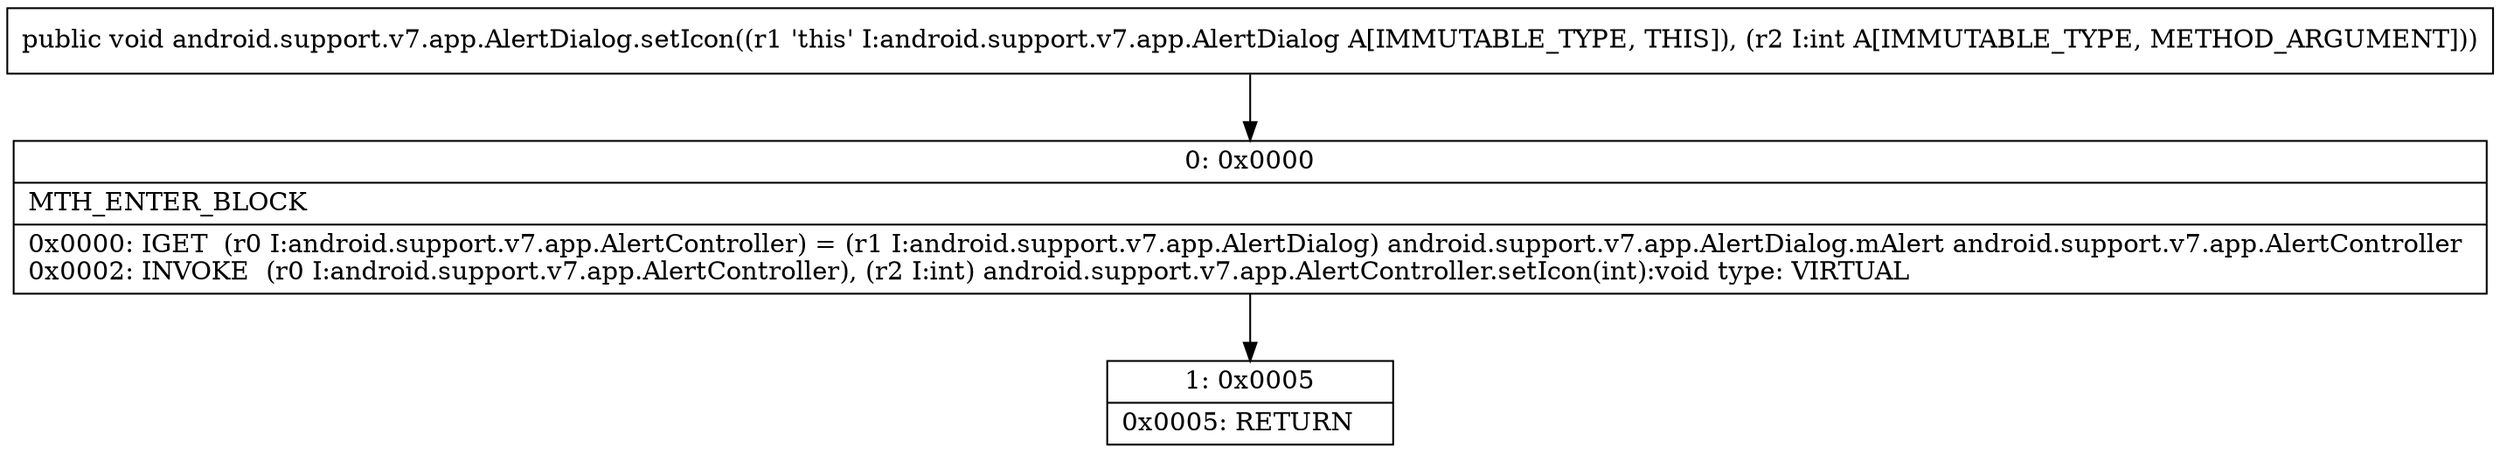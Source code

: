 digraph "CFG forandroid.support.v7.app.AlertDialog.setIcon(I)V" {
Node_0 [shape=record,label="{0\:\ 0x0000|MTH_ENTER_BLOCK\l|0x0000: IGET  (r0 I:android.support.v7.app.AlertController) = (r1 I:android.support.v7.app.AlertDialog) android.support.v7.app.AlertDialog.mAlert android.support.v7.app.AlertController \l0x0002: INVOKE  (r0 I:android.support.v7.app.AlertController), (r2 I:int) android.support.v7.app.AlertController.setIcon(int):void type: VIRTUAL \l}"];
Node_1 [shape=record,label="{1\:\ 0x0005|0x0005: RETURN   \l}"];
MethodNode[shape=record,label="{public void android.support.v7.app.AlertDialog.setIcon((r1 'this' I:android.support.v7.app.AlertDialog A[IMMUTABLE_TYPE, THIS]), (r2 I:int A[IMMUTABLE_TYPE, METHOD_ARGUMENT])) }"];
MethodNode -> Node_0;
Node_0 -> Node_1;
}

